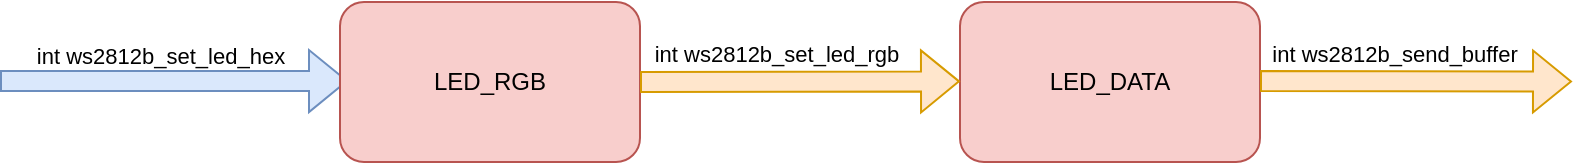 <mxfile version="25.0.1">
  <diagram name="Page-1" id="5VifisAQ40_3ZrM_E0Ym">
    <mxGraphModel dx="934" dy="525" grid="1" gridSize="10" guides="1" tooltips="1" connect="1" arrows="1" fold="1" page="1" pageScale="1" pageWidth="827" pageHeight="1169" math="0" shadow="0">
      <root>
        <mxCell id="0" />
        <mxCell id="1" parent="0" />
        <mxCell id="a4GrzqRWb2ZUkxZBiZph-2" value="LED_DATA" style="rounded=1;whiteSpace=wrap;html=1;fillColor=#f8cecc;strokeColor=#b85450;" vertex="1" parent="1">
          <mxGeometry x="500" y="210" width="150" height="80" as="geometry" />
        </mxCell>
        <mxCell id="a4GrzqRWb2ZUkxZBiZph-3" value="" style="shape=flexArrow;endArrow=classic;html=1;rounded=0;fillColor=#ffe6cc;strokeColor=#d79b00;" edge="1" parent="1">
          <mxGeometry width="50" height="50" relative="1" as="geometry">
            <mxPoint x="650" y="249.52" as="sourcePoint" />
            <mxPoint x="806" y="249.79" as="targetPoint" />
          </mxGeometry>
        </mxCell>
        <mxCell id="a4GrzqRWb2ZUkxZBiZph-4" value="int ws2812b_send_buffer" style="edgeLabel;html=1;align=center;verticalAlign=middle;resizable=0;points=[];noLabel=0;allowArrows=1;backgroundOutline=1;labelBackgroundColor=none;" vertex="1" connectable="0" parent="a4GrzqRWb2ZUkxZBiZph-3">
          <mxGeometry x="-0.467" y="-4" relative="1" as="geometry">
            <mxPoint x="25" y="-18" as="offset" />
          </mxGeometry>
        </mxCell>
        <mxCell id="a4GrzqRWb2ZUkxZBiZph-5" value="" style="shape=flexArrow;endArrow=classic;html=1;rounded=0;fillColor=#dae8fc;strokeColor=#6c8ebf;" edge="1" parent="1">
          <mxGeometry width="50" height="50" relative="1" as="geometry">
            <mxPoint x="20" y="249.52" as="sourcePoint" />
            <mxPoint x="194" y="249.52" as="targetPoint" />
          </mxGeometry>
        </mxCell>
        <mxCell id="a4GrzqRWb2ZUkxZBiZph-6" value="int ws2812b_set_led_hex" style="edgeLabel;html=1;align=center;verticalAlign=middle;resizable=0;points=[];labelBackgroundColor=none;" vertex="1" connectable="0" parent="a4GrzqRWb2ZUkxZBiZph-5">
          <mxGeometry x="-0.053" y="3" relative="1" as="geometry">
            <mxPoint x="-3" y="-10" as="offset" />
          </mxGeometry>
        </mxCell>
        <mxCell id="a4GrzqRWb2ZUkxZBiZph-9" value="LED_RGB" style="rounded=1;whiteSpace=wrap;html=1;fillColor=#f8cecc;strokeColor=#b85450;" vertex="1" parent="1">
          <mxGeometry x="190" y="210" width="150" height="80" as="geometry" />
        </mxCell>
        <mxCell id="a4GrzqRWb2ZUkxZBiZph-10" value="" style="shape=flexArrow;endArrow=classic;html=1;rounded=0;fillColor=#ffe6cc;strokeColor=#d79b00;exitX=1;exitY=0.5;exitDx=0;exitDy=0;" edge="1" parent="1" source="a4GrzqRWb2ZUkxZBiZph-9">
          <mxGeometry width="50" height="50" relative="1" as="geometry">
            <mxPoint x="344" y="249.41" as="sourcePoint" />
            <mxPoint x="500" y="249.68" as="targetPoint" />
          </mxGeometry>
        </mxCell>
        <mxCell id="a4GrzqRWb2ZUkxZBiZph-11" value="int ws2812b_set_led_rgb" style="edgeLabel;html=1;align=center;verticalAlign=middle;resizable=0;points=[];noLabel=0;allowArrows=1;backgroundOutline=1;labelBackgroundColor=none;" vertex="1" connectable="0" parent="a4GrzqRWb2ZUkxZBiZph-10">
          <mxGeometry x="-0.467" y="-4" relative="1" as="geometry">
            <mxPoint x="25" y="-18" as="offset" />
          </mxGeometry>
        </mxCell>
      </root>
    </mxGraphModel>
  </diagram>
</mxfile>
